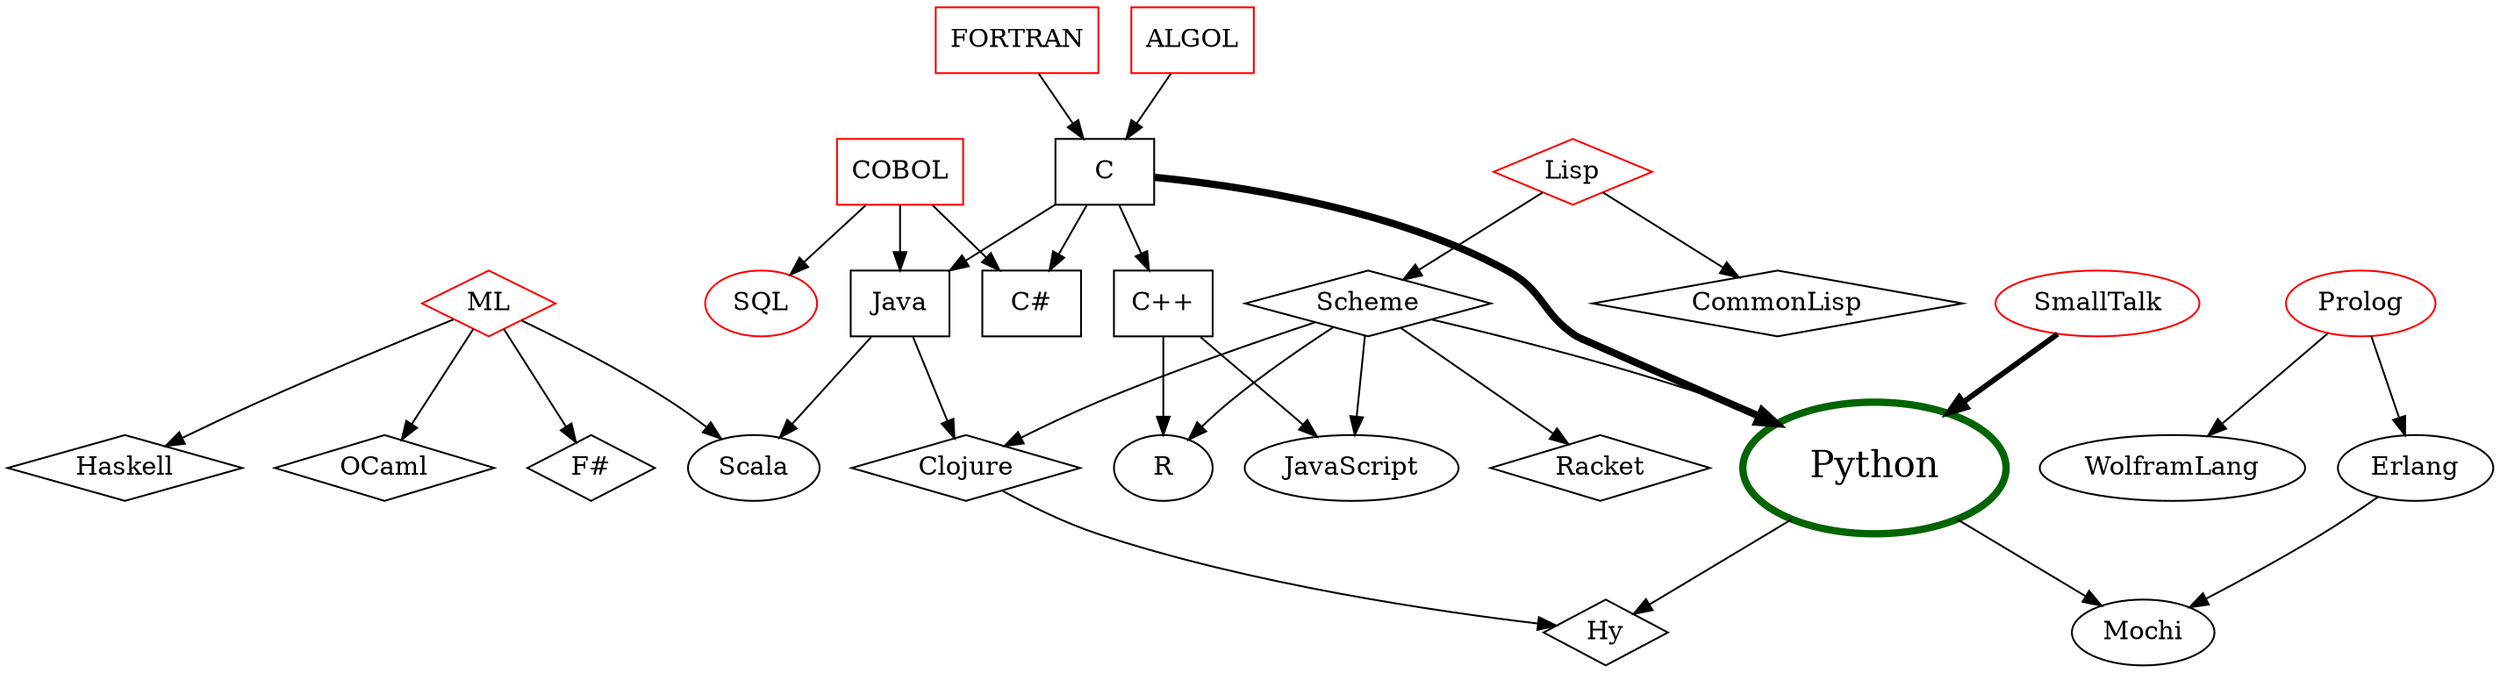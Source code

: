 strict digraph{
    height=6
    width=8
    Lisp [color="red" shape="diamond"]
    FORTRAN [color="red" shape="box"]
    ALGOL [color="red" shape="box"]
    COBOL [color="red" shape="box"]
    ML [color="red" shape="diamond"]
    Prolog [color="red"]
    SmallTalk [color="red"]
    SQL [color="red"]
    Python [color="DarkGreen" width=2 height=1 penwidth=4 fontsize=20]

    C [shape="box"]
    "C++" [shape="box"]
    Java [shape="box"]
    "C#" [shape="box"]

    OCaml [shape="diamond"]
    "F#" [shape="diamond"]
    Haskell [shape="diamond"]
    Clojure [shape="diamond"]
    Scheme [shape="diamond"]
    Racket [shape="diamond"]
    CommonLisp [shape="diamond"]
    Hy [shape="diamond"]

    ALGOL -> C
    FORTRAN -> C

    C -> "C++"
    C -> "C#"
    COBOL -> "C#"

    COBOL -> SQL

    Lisp -> Scheme
    Lisp -> CommonLisp 
    Scheme -> Racket
    Scheme -> Clojure

    ML -> Haskell
    ML -> OCaml
    ML -> Scala
    ML -> "F#"

    C -> Java
    COBOL -> Java
    Java -> Clojure
    Java -> Scala

    Prolog -> Erlang
    Prolog -> WolframLang

    C -> Python [penwidth=4]
    Scheme -> Python
    SmallTalk -> Python  [penwidth=3]

    "C++" -> R
    Scheme -> R

    Python -> Hy
    Clojure -> Hy
    Python -> Mochi 
    Erlang -> Mochi

    "C++" -> JavaScript
    Scheme -> JavaScript
}


